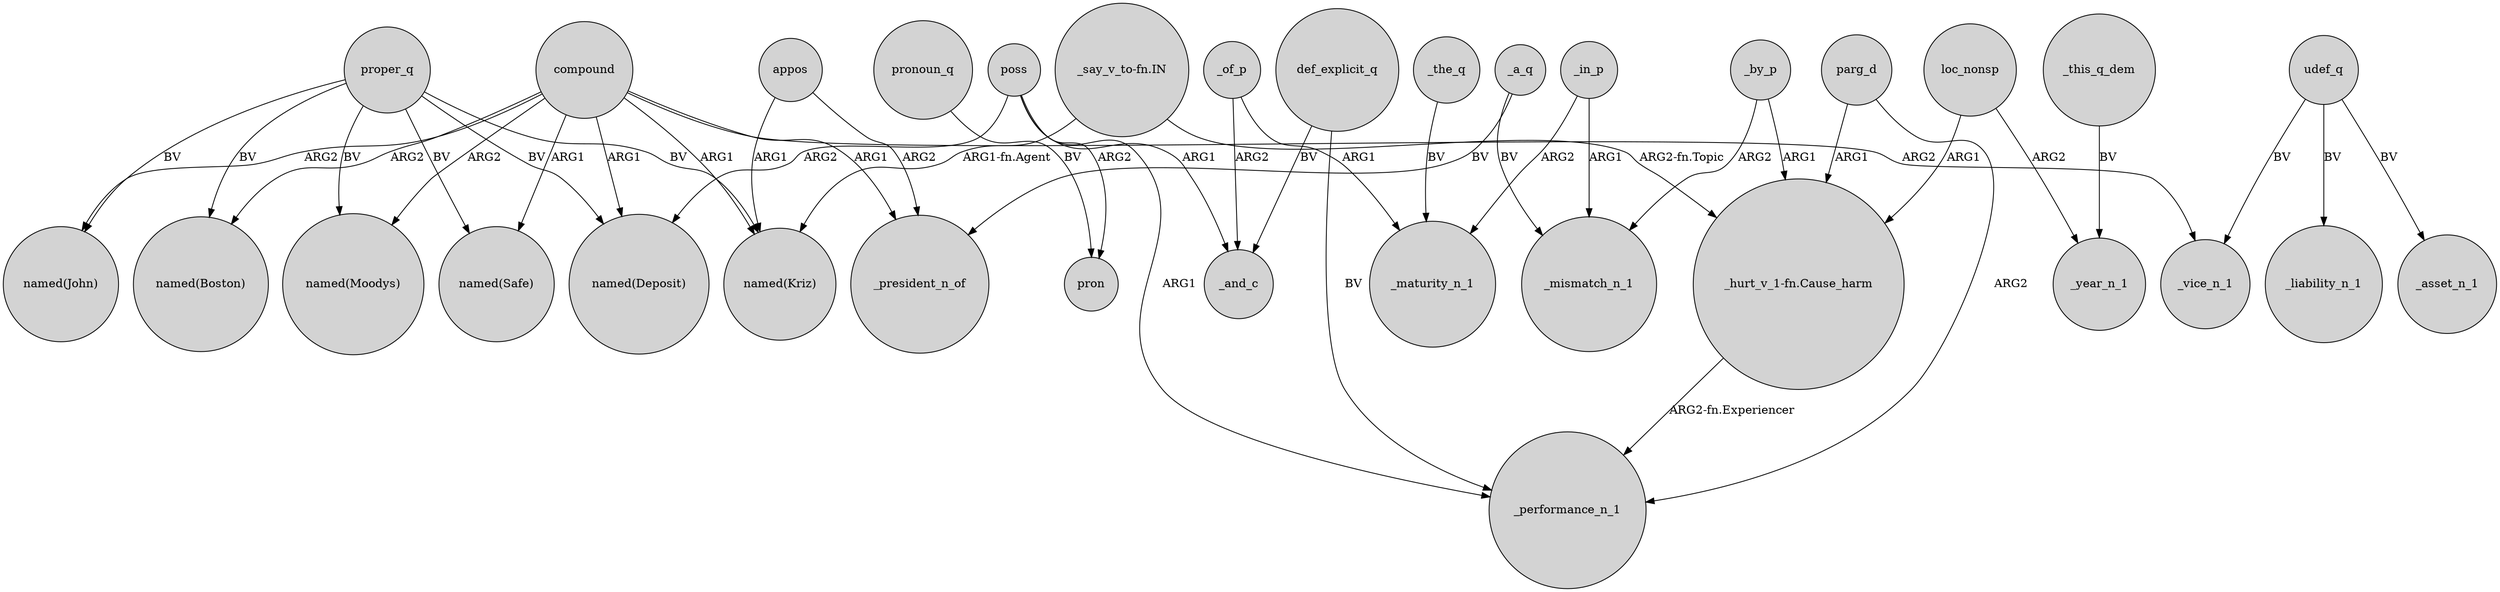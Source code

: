 digraph {
	node [shape=circle style=filled]
	compound -> "named(John)" [label=ARG2]
	compound -> "named(Moodys)" [label=ARG2]
	compound -> _vice_n_1 [label=ARG2]
	compound -> "named(Safe)" [label=ARG1]
	poss -> "named(Deposit)" [label=ARG2]
	proper_q -> "named(Boston)" [label=BV]
	udef_q -> _liability_n_1 [label=BV]
	poss -> pron [label=ARG2]
	poss -> _and_c [label=ARG1]
	_in_p -> _mismatch_n_1 [label=ARG1]
	_of_p -> _maturity_n_1 [label=ARG1]
	proper_q -> "named(Kriz)" [label=BV]
	def_explicit_q -> _and_c [label=BV]
	compound -> "named(Deposit)" [label=ARG1]
	compound -> "named(Boston)" [label=ARG2]
	parg_d -> "_hurt_v_1-fn.Cause_harm" [label=ARG1]
	_of_p -> _and_c [label=ARG2]
	parg_d -> _performance_n_1 [label=ARG2]
	proper_q -> "named(Moodys)" [label=BV]
	udef_q -> _asset_n_1 [label=BV]
	udef_q -> _vice_n_1 [label=BV]
	_a_q -> _mismatch_n_1 [label=BV]
	_in_p -> _maturity_n_1 [label=ARG2]
	proper_q -> "named(Deposit)" [label=BV]
	"_say_v_to-fn.IN" -> "named(Kriz)" [label="ARG1-fn.Agent"]
	appos -> _president_n_of [label=ARG2]
	pronoun_q -> pron [label=BV]
	appos -> "named(Kriz)" [label=ARG1]
	compound -> _president_n_of [label=ARG1]
	_the_q -> _maturity_n_1 [label=BV]
	def_explicit_q -> _performance_n_1 [label=BV]
	poss -> _performance_n_1 [label=ARG1]
	loc_nonsp -> "_hurt_v_1-fn.Cause_harm" [label=ARG1]
	loc_nonsp -> _year_n_1 [label=ARG2]
	_by_p -> "_hurt_v_1-fn.Cause_harm" [label=ARG1]
	_a_q -> _president_n_of [label=BV]
	_by_p -> _mismatch_n_1 [label=ARG2]
	compound -> "named(Kriz)" [label=ARG1]
	"_hurt_v_1-fn.Cause_harm" -> _performance_n_1 [label="ARG2-fn.Experiencer"]
	proper_q -> "named(John)" [label=BV]
	proper_q -> "named(Safe)" [label=BV]
	"_say_v_to-fn.IN" -> "_hurt_v_1-fn.Cause_harm" [label="ARG2-fn.Topic"]
	_this_q_dem -> _year_n_1 [label=BV]
}

